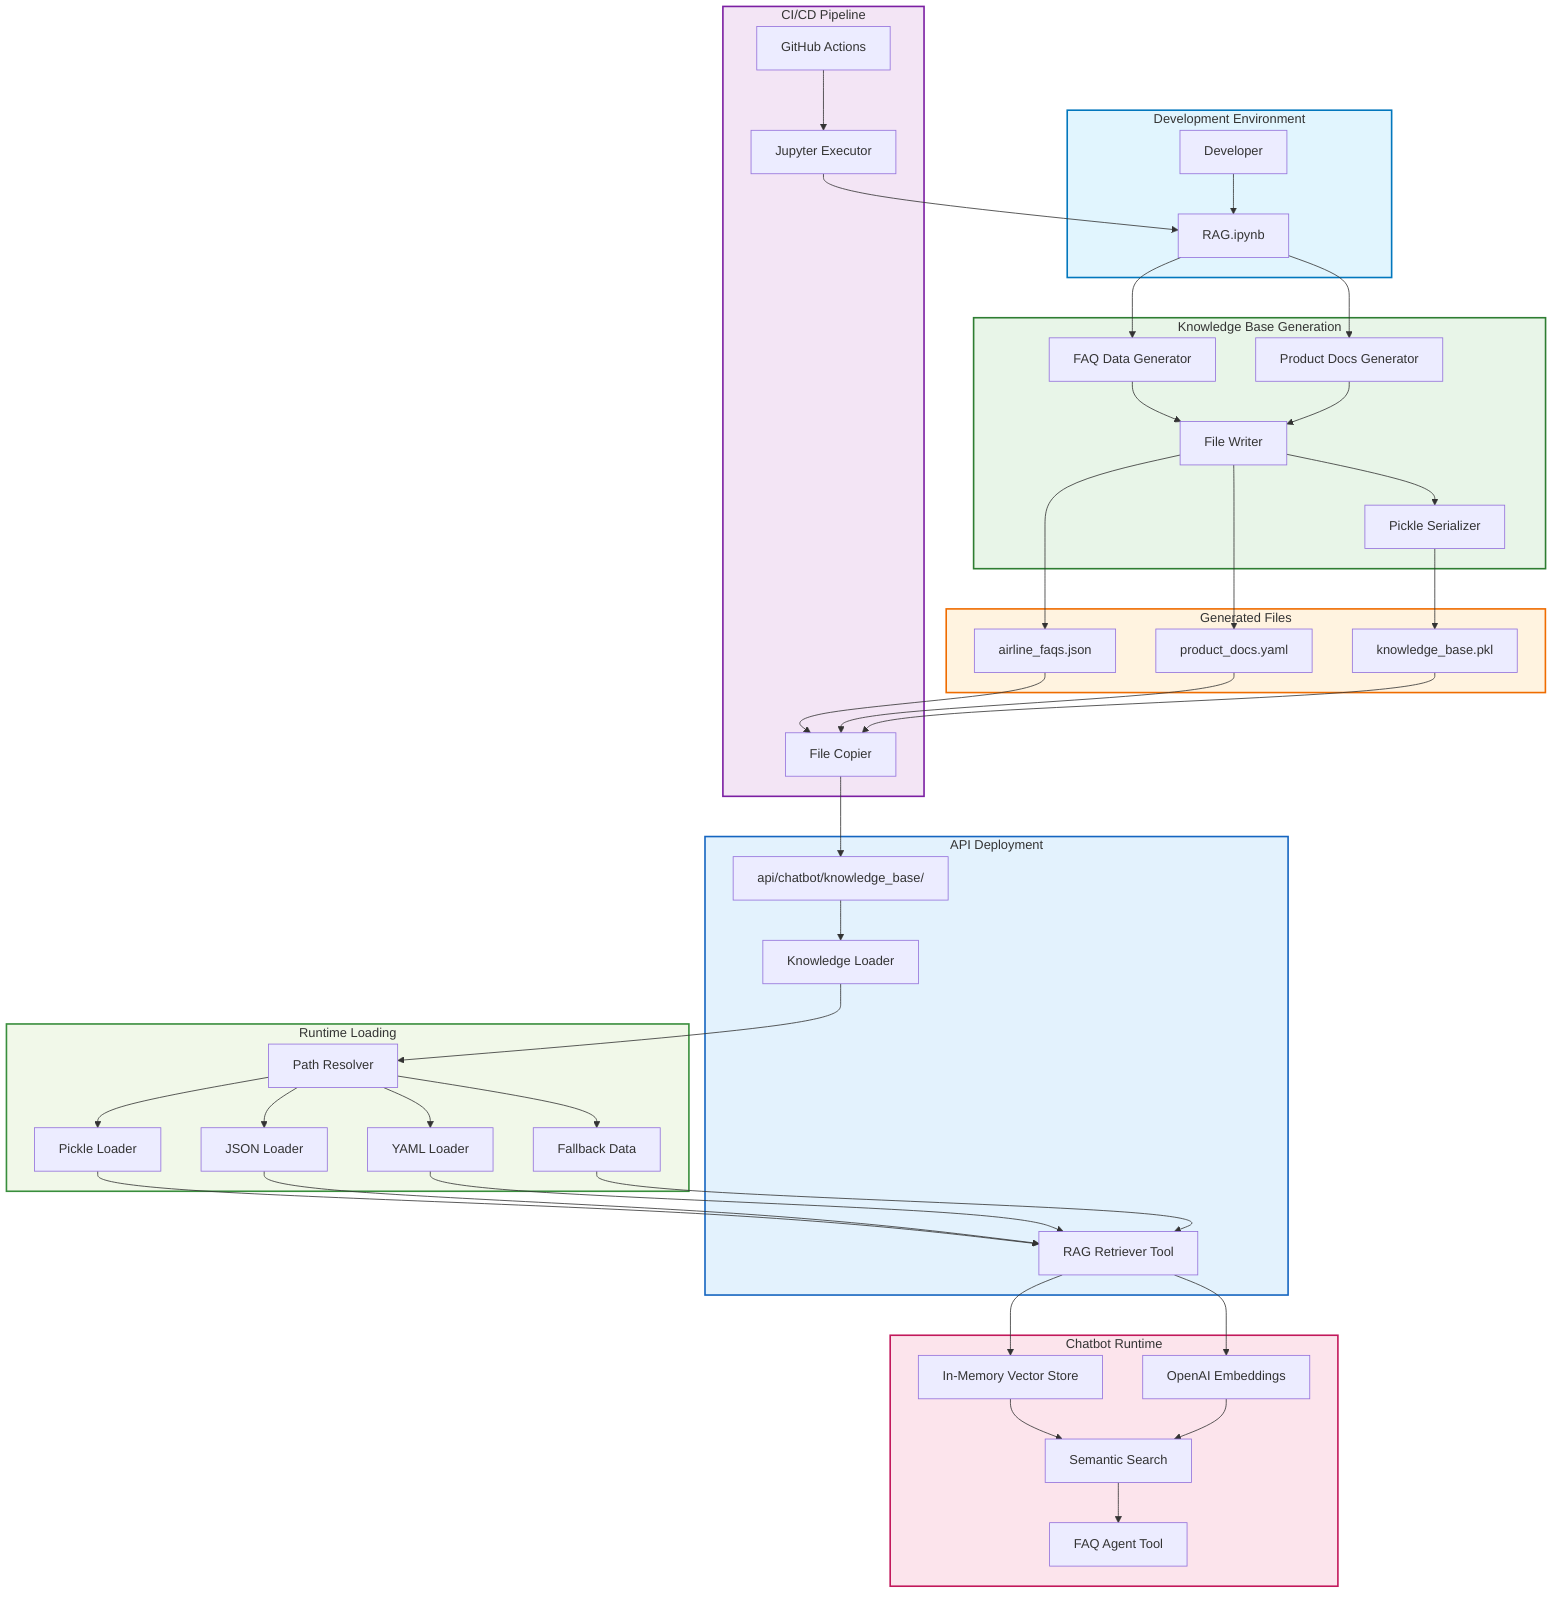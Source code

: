 graph TB
    subgraph Development["Development Environment"]
        RAGNotebook[RAG.ipynb]
        Developer[Developer]
    end
    
    subgraph KnowledgeGeneration["Knowledge Base Generation"]
        FAQGenerator[FAQ Data Generator]
        DocsGenerator[Product Docs Generator]
        FileWriter[File Writer]
        PickleSerializer[Pickle Serializer]
    end
    
    subgraph GeneratedFiles["Generated Files"]
        FAQJson[airline_faqs.json]
        DocsYaml[product_docs.yaml]
        PickleFile[knowledge_base.pkl]
    end
    
    subgraph CICDPipeline["CI/CD Pipeline"]
        GitHubActions[GitHub Actions]
        JupyterExecutor[Jupyter Executor]
        FileCopier[File Copier]
    end
    
    subgraph APIDeployment["API Deployment"]
        APIDirectory[api/chatbot/knowledge_base/]
        KnowledgeLoader[Knowledge Loader]
        RAGRetriever[RAG Retriever Tool]
    end
    
    subgraph RuntimeLoading["Runtime Loading"]
        PathResolver[Path Resolver]
        PickleLoader[Pickle Loader]
        JSONLoader[JSON Loader]
        YAMLLoader[YAML Loader]
        FallbackData[Fallback Data]
    end
    
    subgraph ChatbotRuntime["Chatbot Runtime"]
        VectorStore[In-Memory Vector Store]
        OpenAIEmbeddings[OpenAI Embeddings]
        SemanticSearch[Semantic Search]
        AgentTool[FAQ Agent Tool]
    end
    
    Developer --> RAGNotebook
    RAGNotebook --> FAQGenerator
    RAGNotebook --> DocsGenerator
    
    FAQGenerator --> FileWriter
    DocsGenerator --> FileWriter
    FileWriter --> FAQJson
    FileWriter --> DocsYaml
    FileWriter --> PickleSerializer
    PickleSerializer --> PickleFile
    
    GitHubActions --> JupyterExecutor
    JupyterExecutor --> RAGNotebook
    FAQJson --> FileCopier
    DocsYaml --> FileCopier
    PickleFile --> FileCopier
    FileCopier --> APIDirectory
    
    APIDirectory --> KnowledgeLoader
    KnowledgeLoader --> PathResolver
    PathResolver --> PickleLoader
    PathResolver --> JSONLoader
    PathResolver --> YAMLLoader
    PathResolver --> FallbackData
    
    PickleLoader --> RAGRetriever
    JSONLoader --> RAGRetriever
    YAMLLoader --> RAGRetriever
    FallbackData --> RAGRetriever
    
    RAGRetriever --> VectorStore
    RAGRetriever --> OpenAIEmbeddings
    VectorStore --> SemanticSearch
    OpenAIEmbeddings --> SemanticSearch
    SemanticSearch --> AgentTool
    
    classDef dev fill:#e1f5fe,stroke:#0277bd,stroke-width:2px
    classDef gen fill:#e8f5e8,stroke:#2e7d32,stroke-width:2px
    classDef files fill:#fff3e0,stroke:#ef6c00,stroke-width:2px
    classDef cicd fill:#f3e5f5,stroke:#7b1fa2,stroke-width:2px
    classDef deploy fill:#e3f2fd,stroke:#1565c0,stroke-width:2px
    classDef runtime fill:#f1f8e9,stroke:#388e3c,stroke-width:2px
    classDef chatbot fill:#fce4ec,stroke:#c2185b,stroke-width:2px
    
    class Development dev
    class KnowledgeGeneration gen
    class GeneratedFiles files
    class CICDPipeline cicd
    class APIDeployment deploy
    class RuntimeLoading runtime
    class ChatbotRuntime chatbot
